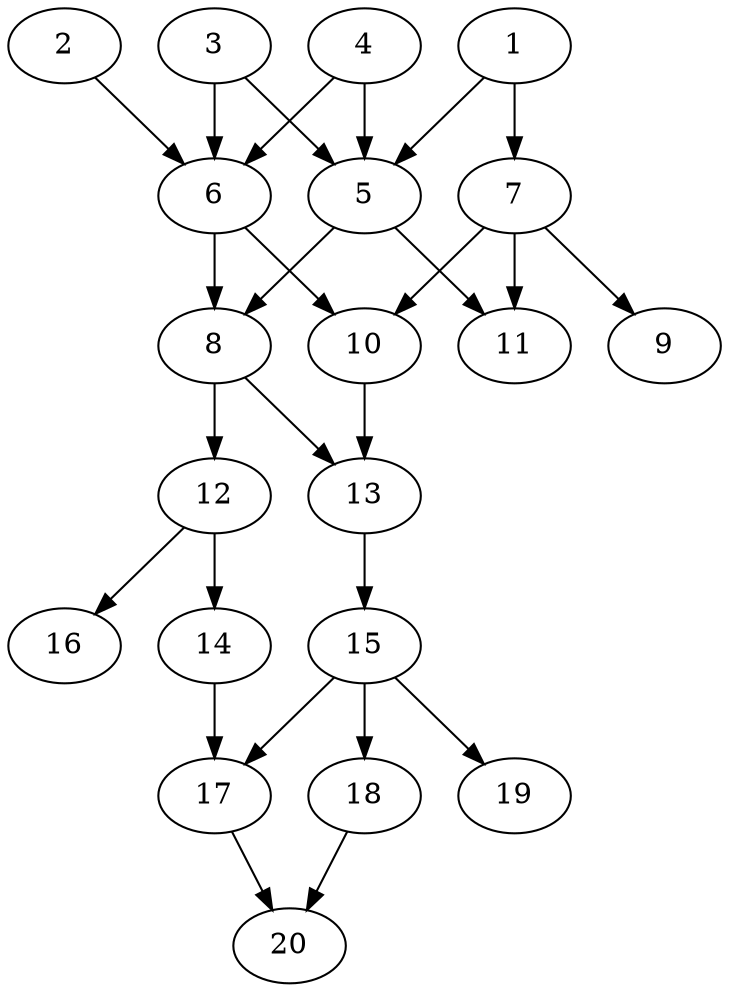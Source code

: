 // DAG automatically generated by daggen at Sat Jul 27 15:35:52 2019
// ./daggen --dot -n 20 --ccr 0.3 --fat 0.4 --regular 0.5 --density 0.6 --mindata 5242880 --maxdata 52428800 
digraph G {
  1 [size="127528960", alpha="0.13", expect_size="38258688"] 
  1 -> 5 [size ="38258688"]
  1 -> 7 [size ="38258688"]
  2 [size="66488320", alpha="0.17", expect_size="19946496"] 
  2 -> 6 [size ="19946496"]
  3 [size="94624427", alpha="0.16", expect_size="28387328"] 
  3 -> 5 [size ="28387328"]
  3 -> 6 [size ="28387328"]
  4 [size="85210453", alpha="0.14", expect_size="25563136"] 
  4 -> 5 [size ="25563136"]
  4 -> 6 [size ="25563136"]
  5 [size="82213547", alpha="0.02", expect_size="24664064"] 
  5 -> 8 [size ="24664064"]
  5 -> 11 [size ="24664064"]
  6 [size="113466027", alpha="0.13", expect_size="34039808"] 
  6 -> 8 [size ="34039808"]
  6 -> 10 [size ="34039808"]
  7 [size="60518400", alpha="0.03", expect_size="18155520"] 
  7 -> 9 [size ="18155520"]
  7 -> 10 [size ="18155520"]
  7 -> 11 [size ="18155520"]
  8 [size="103266987", alpha="0.06", expect_size="30980096"] 
  8 -> 12 [size ="30980096"]
  8 -> 13 [size ="30980096"]
  9 [size="80438613", alpha="0.05", expect_size="24131584"] 
  10 [size="118640640", alpha="0.17", expect_size="35592192"] 
  10 -> 13 [size ="35592192"]
  11 [size="171284480", alpha="0.10", expect_size="51385344"] 
  12 [size="114677760", alpha="0.19", expect_size="34403328"] 
  12 -> 14 [size ="34403328"]
  12 -> 16 [size ="34403328"]
  13 [size="88941227", alpha="0.07", expect_size="26682368"] 
  13 -> 15 [size ="26682368"]
  14 [size="59572907", alpha="0.04", expect_size="17871872"] 
  14 -> 17 [size ="17871872"]
  15 [size="171441493", alpha="0.14", expect_size="51432448"] 
  15 -> 17 [size ="51432448"]
  15 -> 18 [size ="51432448"]
  15 -> 19 [size ="51432448"]
  16 [size="30948693", alpha="0.15", expect_size="9284608"] 
  17 [size="130290347", alpha="0.20", expect_size="39087104"] 
  17 -> 20 [size ="39087104"]
  18 [size="150545067", alpha="0.01", expect_size="45163520"] 
  18 -> 20 [size ="45163520"]
  19 [size="36696747", alpha="0.13", expect_size="11009024"] 
  20 [size="72178347", alpha="0.17", expect_size="21653504"] 
}
